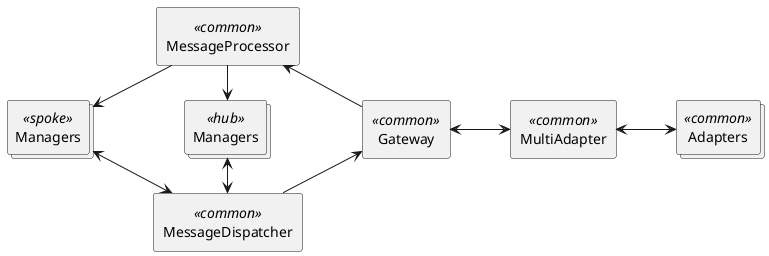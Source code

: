 @startuml
left to right direction
collections Adapters <<common>>
collections HubManagers <<hub>> as "Managers"
collections SpokeManagers <<spoke>> as "Managers"
rectangle MessageProcessor <<common>>
rectangle MessageDispatcher <<common>>
rectangle Gateway <<common>>
rectangle MultiAdapter <<common>>

HubManagers <-left- MessageProcessor
HubManagers <-right-> MessageDispatcher

SpokeManagers <-- MessageProcessor
SpokeManagers <--> MessageDispatcher

MessageProcessor <-down- Gateway
MessageDispatcher -down-> Gateway

Gateway <-down-> MultiAdapter
MultiAdapter <-down-> Adapters

@enduml
